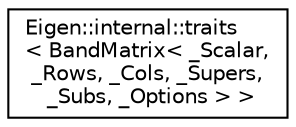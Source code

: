 digraph "Graphical Class Hierarchy"
{
  edge [fontname="Helvetica",fontsize="10",labelfontname="Helvetica",labelfontsize="10"];
  node [fontname="Helvetica",fontsize="10",shape=record];
  rankdir="LR";
  Node1 [label="Eigen::internal::traits\l\< BandMatrix\< _Scalar,\l _Rows, _Cols, _Supers,\l _Subs, _Options \> \>",height=0.2,width=0.4,color="black", fillcolor="white", style="filled",URL="$struct_eigen_1_1internal_1_1traits_3_01_band_matrix_3_01___scalar_00_01___rows_00_01___cols_00_03762db5085b3b9896d5a124beda4837b.html"];
}
